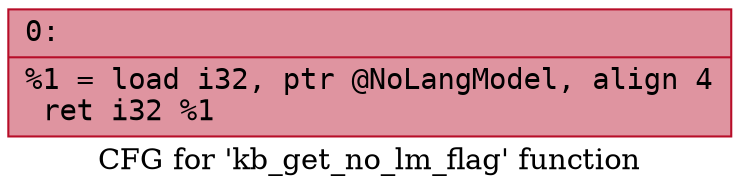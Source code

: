 digraph "CFG for 'kb_get_no_lm_flag' function" {
	label="CFG for 'kb_get_no_lm_flag' function";

	Node0x600002a8c9b0 [shape=record,color="#b70d28ff", style=filled, fillcolor="#b70d2870" fontname="Courier",label="{0:\l|  %1 = load i32, ptr @NoLangModel, align 4\l  ret i32 %1\l}"];
}
